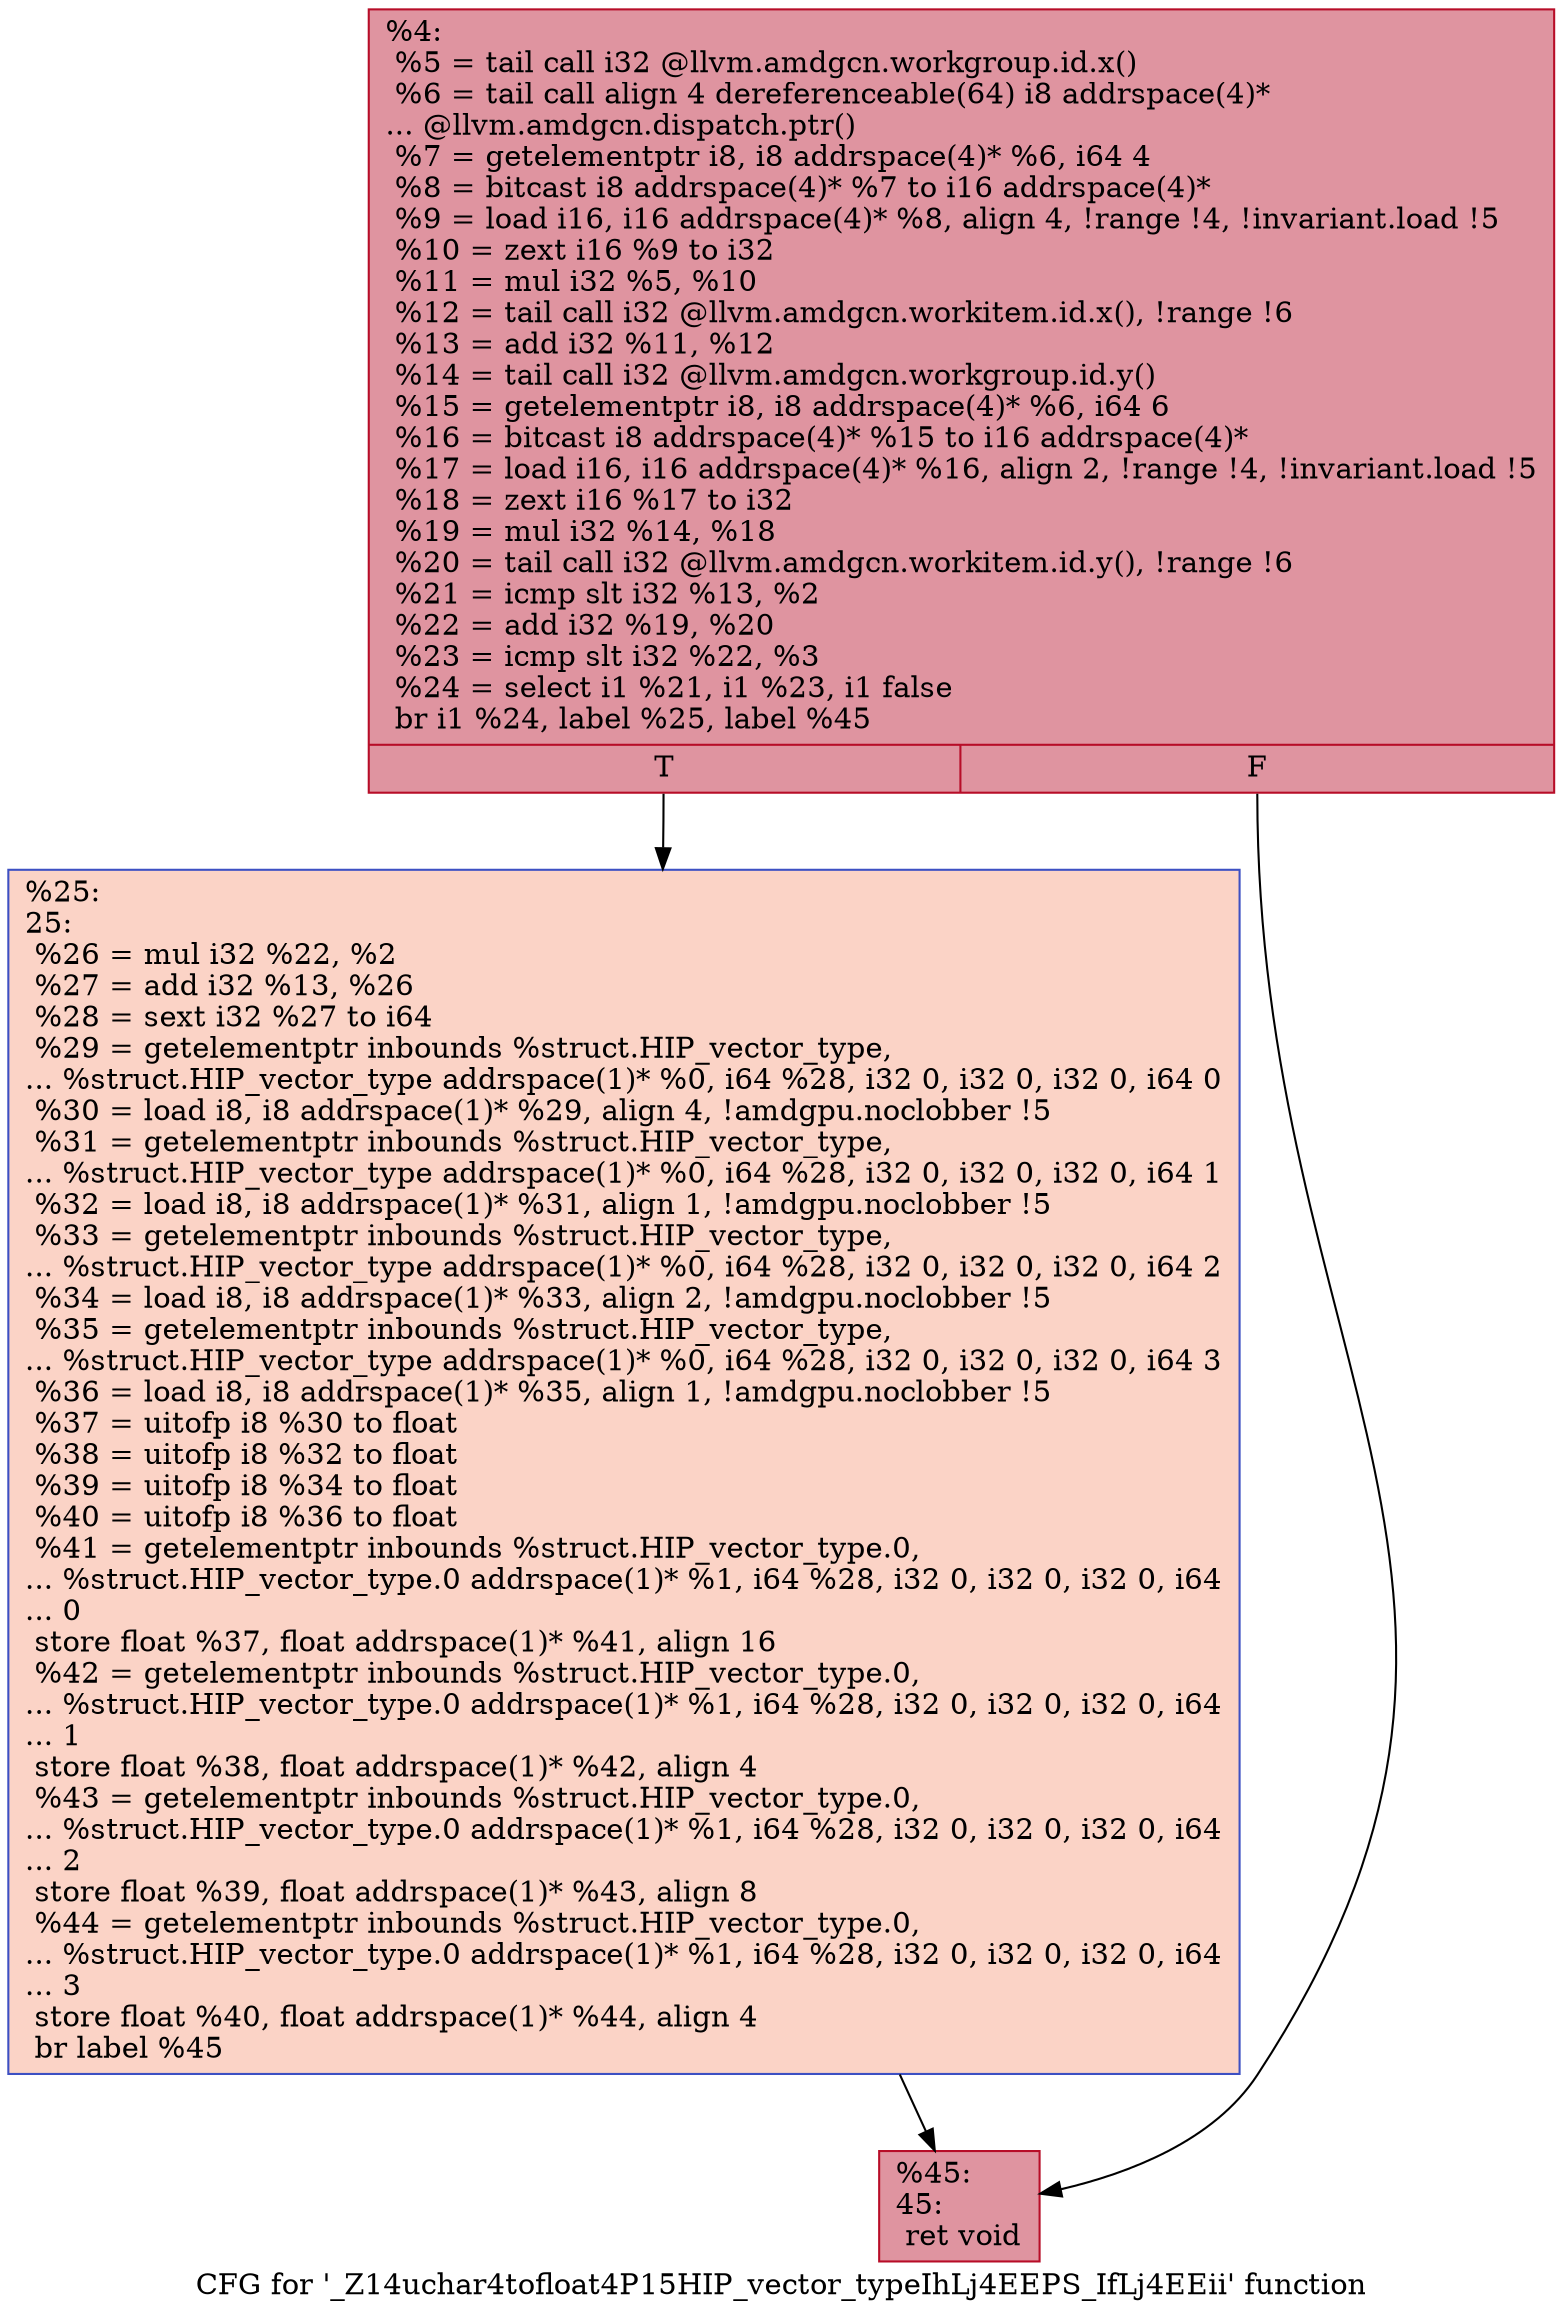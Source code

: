 digraph "CFG for '_Z14uchar4tofloat4P15HIP_vector_typeIhLj4EEPS_IfLj4EEii' function" {
	label="CFG for '_Z14uchar4tofloat4P15HIP_vector_typeIhLj4EEPS_IfLj4EEii' function";

	Node0x512c410 [shape=record,color="#b70d28ff", style=filled, fillcolor="#b70d2870",label="{%4:\l  %5 = tail call i32 @llvm.amdgcn.workgroup.id.x()\l  %6 = tail call align 4 dereferenceable(64) i8 addrspace(4)*\l... @llvm.amdgcn.dispatch.ptr()\l  %7 = getelementptr i8, i8 addrspace(4)* %6, i64 4\l  %8 = bitcast i8 addrspace(4)* %7 to i16 addrspace(4)*\l  %9 = load i16, i16 addrspace(4)* %8, align 4, !range !4, !invariant.load !5\l  %10 = zext i16 %9 to i32\l  %11 = mul i32 %5, %10\l  %12 = tail call i32 @llvm.amdgcn.workitem.id.x(), !range !6\l  %13 = add i32 %11, %12\l  %14 = tail call i32 @llvm.amdgcn.workgroup.id.y()\l  %15 = getelementptr i8, i8 addrspace(4)* %6, i64 6\l  %16 = bitcast i8 addrspace(4)* %15 to i16 addrspace(4)*\l  %17 = load i16, i16 addrspace(4)* %16, align 2, !range !4, !invariant.load !5\l  %18 = zext i16 %17 to i32\l  %19 = mul i32 %14, %18\l  %20 = tail call i32 @llvm.amdgcn.workitem.id.y(), !range !6\l  %21 = icmp slt i32 %13, %2\l  %22 = add i32 %19, %20\l  %23 = icmp slt i32 %22, %3\l  %24 = select i1 %21, i1 %23, i1 false\l  br i1 %24, label %25, label %45\l|{<s0>T|<s1>F}}"];
	Node0x512c410:s0 -> Node0x512fe60;
	Node0x512c410:s1 -> Node0x512fef0;
	Node0x512fe60 [shape=record,color="#3d50c3ff", style=filled, fillcolor="#f59c7d70",label="{%25:\l25:                                               \l  %26 = mul i32 %22, %2\l  %27 = add i32 %13, %26\l  %28 = sext i32 %27 to i64\l  %29 = getelementptr inbounds %struct.HIP_vector_type,\l... %struct.HIP_vector_type addrspace(1)* %0, i64 %28, i32 0, i32 0, i32 0, i64 0\l  %30 = load i8, i8 addrspace(1)* %29, align 4, !amdgpu.noclobber !5\l  %31 = getelementptr inbounds %struct.HIP_vector_type,\l... %struct.HIP_vector_type addrspace(1)* %0, i64 %28, i32 0, i32 0, i32 0, i64 1\l  %32 = load i8, i8 addrspace(1)* %31, align 1, !amdgpu.noclobber !5\l  %33 = getelementptr inbounds %struct.HIP_vector_type,\l... %struct.HIP_vector_type addrspace(1)* %0, i64 %28, i32 0, i32 0, i32 0, i64 2\l  %34 = load i8, i8 addrspace(1)* %33, align 2, !amdgpu.noclobber !5\l  %35 = getelementptr inbounds %struct.HIP_vector_type,\l... %struct.HIP_vector_type addrspace(1)* %0, i64 %28, i32 0, i32 0, i32 0, i64 3\l  %36 = load i8, i8 addrspace(1)* %35, align 1, !amdgpu.noclobber !5\l  %37 = uitofp i8 %30 to float\l  %38 = uitofp i8 %32 to float\l  %39 = uitofp i8 %34 to float\l  %40 = uitofp i8 %36 to float\l  %41 = getelementptr inbounds %struct.HIP_vector_type.0,\l... %struct.HIP_vector_type.0 addrspace(1)* %1, i64 %28, i32 0, i32 0, i32 0, i64\l... 0\l  store float %37, float addrspace(1)* %41, align 16\l  %42 = getelementptr inbounds %struct.HIP_vector_type.0,\l... %struct.HIP_vector_type.0 addrspace(1)* %1, i64 %28, i32 0, i32 0, i32 0, i64\l... 1\l  store float %38, float addrspace(1)* %42, align 4\l  %43 = getelementptr inbounds %struct.HIP_vector_type.0,\l... %struct.HIP_vector_type.0 addrspace(1)* %1, i64 %28, i32 0, i32 0, i32 0, i64\l... 2\l  store float %39, float addrspace(1)* %43, align 8\l  %44 = getelementptr inbounds %struct.HIP_vector_type.0,\l... %struct.HIP_vector_type.0 addrspace(1)* %1, i64 %28, i32 0, i32 0, i32 0, i64\l... 3\l  store float %40, float addrspace(1)* %44, align 4\l  br label %45\l}"];
	Node0x512fe60 -> Node0x512fef0;
	Node0x512fef0 [shape=record,color="#b70d28ff", style=filled, fillcolor="#b70d2870",label="{%45:\l45:                                               \l  ret void\l}"];
}
